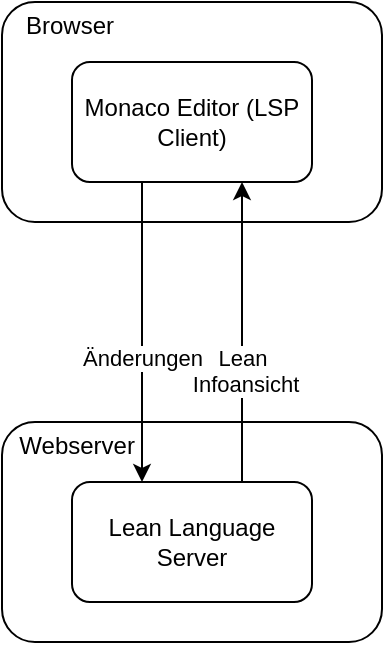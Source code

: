 <mxfile version="23.1.5" type="device">
  <diagram name="Page-1" id="vbzyzNC-0oMa6yevbNM8">
    <mxGraphModel dx="812" dy="477" grid="1" gridSize="10" guides="1" tooltips="1" connect="1" arrows="1" fold="1" page="1" pageScale="1" pageWidth="850" pageHeight="1100" math="0" shadow="0">
      <root>
        <mxCell id="0" />
        <mxCell id="1" parent="0" />
        <mxCell id="UKyXUSmGH4XNvsYCUbRV-1" value="&lt;div style=&quot;&quot;&gt;&lt;span style=&quot;background-color: initial;&quot;&gt;&amp;nbsp; Webserver&lt;/span&gt;&lt;/div&gt;&lt;br&gt;&lt;br&gt;&lt;br&gt;&lt;br&gt;&lt;br&gt;&lt;br&gt;" style="rounded=1;whiteSpace=wrap;html=1;align=left;fillColor=none;" parent="1" vertex="1">
          <mxGeometry x="430" y="810" width="190" height="110" as="geometry" />
        </mxCell>
        <mxCell id="UKyXUSmGH4XNvsYCUbRV-2" value="Lean Language Server" style="rounded=1;whiteSpace=wrap;html=1;fillColor=none;" parent="1" vertex="1">
          <mxGeometry x="465" y="840" width="120" height="60" as="geometry" />
        </mxCell>
        <mxCell id="UKyXUSmGH4XNvsYCUbRV-5" value="&lt;div style=&quot;&quot;&gt;&lt;span style=&quot;background-color: initial;&quot;&gt;&amp;nbsp; &amp;nbsp;Browser&lt;/span&gt;&lt;/div&gt;&lt;br&gt;&lt;br&gt;&lt;br&gt;&lt;br&gt;&lt;br&gt;&lt;br&gt;" style="rounded=1;whiteSpace=wrap;html=1;align=left;fillColor=none;" parent="1" vertex="1">
          <mxGeometry x="430" y="600" width="190" height="110" as="geometry" />
        </mxCell>
        <mxCell id="UKyXUSmGH4XNvsYCUbRV-13" value="Lean&lt;br&gt;&amp;nbsp;Infoansicht" style="edgeStyle=orthogonalEdgeStyle;rounded=0;orthogonalLoop=1;jettySize=auto;html=1;labelBackgroundColor=default;verticalAlign=top;horizontal=1;labelPosition=center;verticalLabelPosition=bottom;align=center;startArrow=classic;startFill=1;endArrow=none;endFill=0;" parent="1" source="UKyXUSmGH4XNvsYCUbRV-7" target="UKyXUSmGH4XNvsYCUbRV-2" edge="1">
          <mxGeometry x="-0.002" relative="1" as="geometry">
            <Array as="points">
              <mxPoint x="550" y="750" />
              <mxPoint x="550" y="750" />
            </Array>
            <mxPoint as="offset" />
          </mxGeometry>
        </mxCell>
        <mxCell id="UKyXUSmGH4XNvsYCUbRV-7" value="Monaco Editor (LSP Client)" style="rounded=1;whiteSpace=wrap;html=1;fillColor=none;" parent="1" vertex="1">
          <mxGeometry x="465" y="630" width="120" height="60" as="geometry" />
        </mxCell>
        <mxCell id="UKyXUSmGH4XNvsYCUbRV-14" value="Änderungen" style="edgeStyle=orthogonalEdgeStyle;rounded=0;orthogonalLoop=1;jettySize=auto;html=1;labelBackgroundColor=default;verticalAlign=top;labelPosition=center;verticalLabelPosition=bottom;align=center;" parent="1" edge="1">
          <mxGeometry relative="1" as="geometry">
            <mxPoint x="500" y="690" as="sourcePoint" />
            <mxPoint x="500" y="840" as="targetPoint" />
            <Array as="points">
              <mxPoint x="500" y="750" />
              <mxPoint x="500" y="750" />
            </Array>
          </mxGeometry>
        </mxCell>
      </root>
    </mxGraphModel>
  </diagram>
</mxfile>
